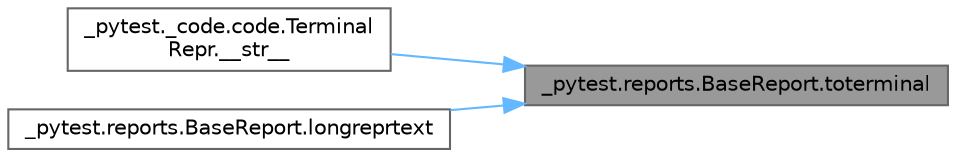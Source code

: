 digraph "_pytest.reports.BaseReport.toterminal"
{
 // LATEX_PDF_SIZE
  bgcolor="transparent";
  edge [fontname=Helvetica,fontsize=10,labelfontname=Helvetica,labelfontsize=10];
  node [fontname=Helvetica,fontsize=10,shape=box,height=0.2,width=0.4];
  rankdir="RL";
  Node1 [id="Node000001",label="_pytest.reports.BaseReport.toterminal",height=0.2,width=0.4,color="gray40", fillcolor="grey60", style="filled", fontcolor="black",tooltip=" "];
  Node1 -> Node2 [id="edge1_Node000001_Node000002",dir="back",color="steelblue1",style="solid",tooltip=" "];
  Node2 [id="Node000002",label="_pytest._code.code.Terminal\lRepr.__str__",height=0.2,width=0.4,color="grey40", fillcolor="white", style="filled",URL="$class__pytest_1_1__code_1_1code_1_1_terminal_repr.html#aef1f1749916d878f9f0d24453560f472",tooltip=" "];
  Node1 -> Node3 [id="edge2_Node000001_Node000003",dir="back",color="steelblue1",style="solid",tooltip=" "];
  Node3 [id="Node000003",label="_pytest.reports.BaseReport.longreprtext",height=0.2,width=0.4,color="grey40", fillcolor="white", style="filled",URL="$class__pytest_1_1reports_1_1_base_report.html#abfac6852b91059f33baf2012e9119c44",tooltip=" "];
}
